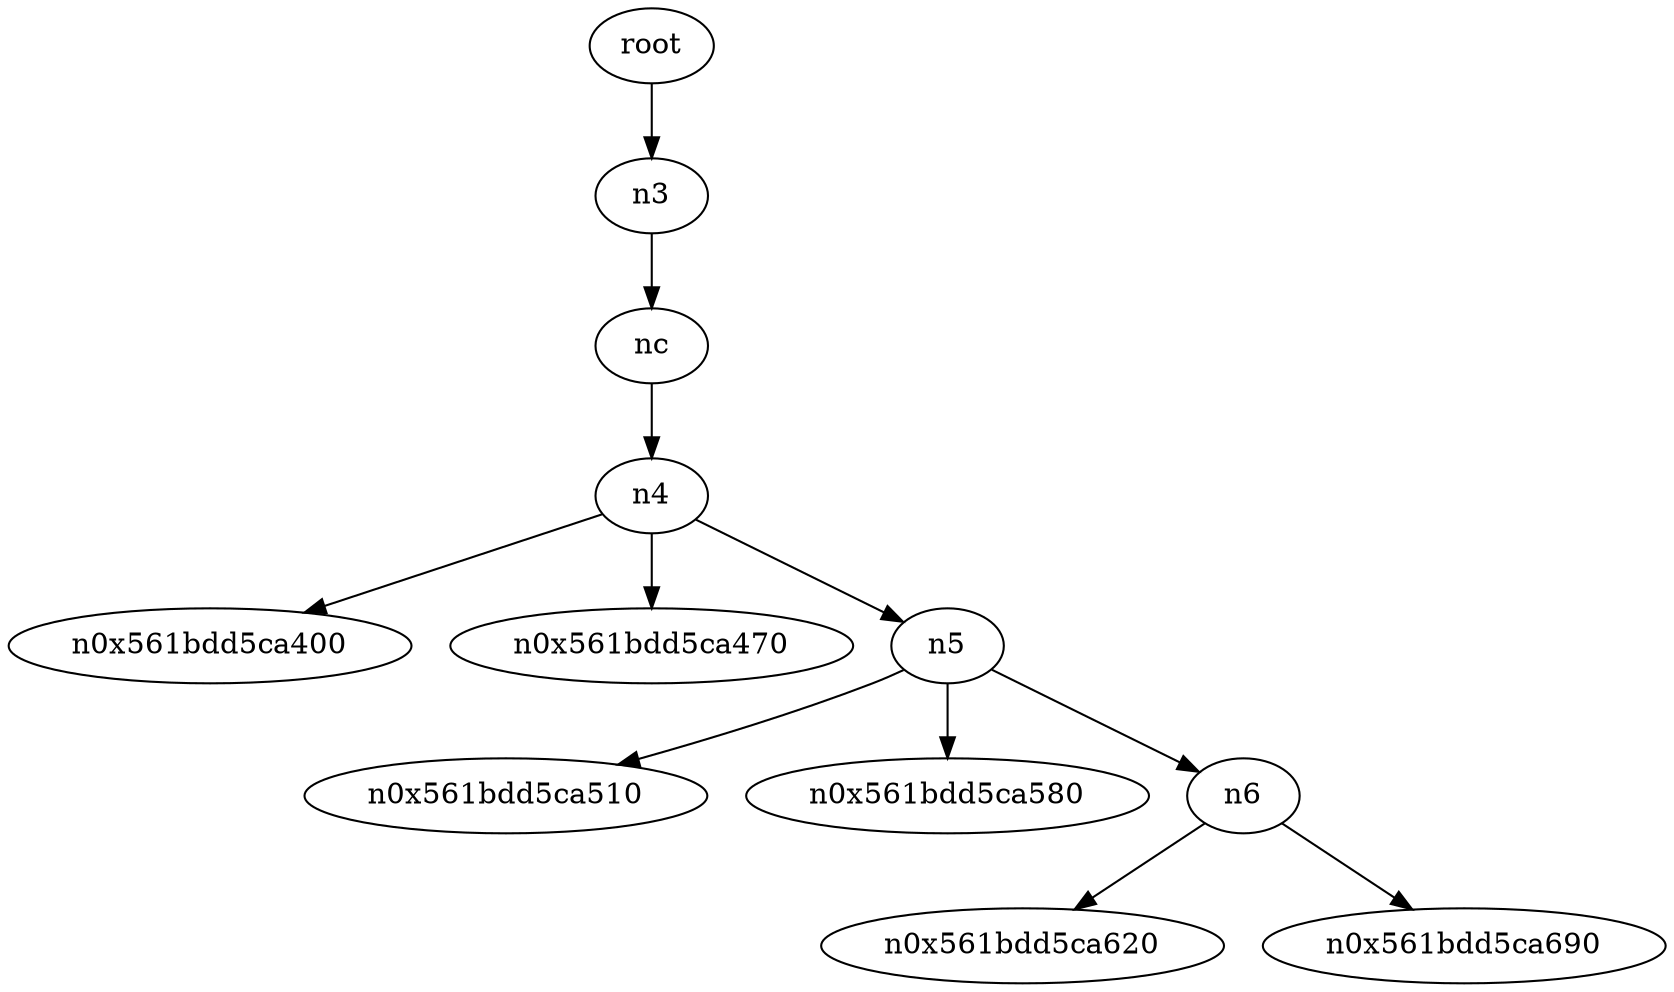 digraph G {
n2 [label="root"];
n2 -> n3;
n3 -> nc;
nc -> n4;
n4 -> n0x561bdd5ca400;
n4 -> n0x561bdd5ca470;
n4 -> n5;
n5 -> n0x561bdd5ca510;
n5 -> n0x561bdd5ca580;
n5 -> n6;
n6 -> n0x561bdd5ca620;
n6 -> n0x561bdd5ca690;
}

